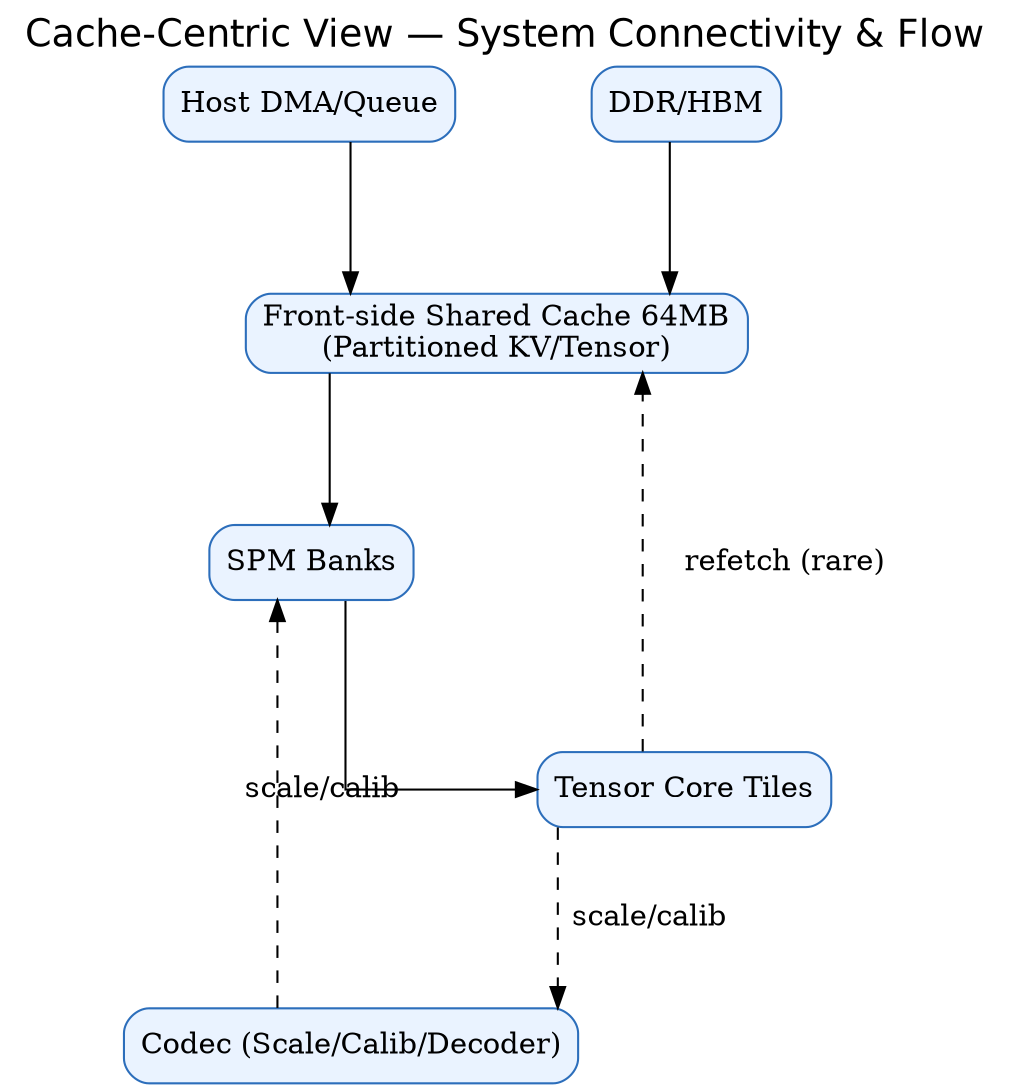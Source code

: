 digraph CACHE_CENTRIC_SYS {
  label="Cache-Centric View — System Connectivity & Flow"; labelloc="t"; fontsize=18;
  rankdir=TB; splines=ortho; nodesep=0.9; ranksep=1.0; fontname="Helvetica";
  node[shape=box,style="rounded,filled",fillcolor="#EAF3FF",color="#2C6EBB"];

  cache[label="Front-side Shared Cache 64MB\n(Partitioned KV/Tensor)"];
  host[label="Host DMA/Queue"]; dram[label="DDR/HBM"]; 
  spm[label="SPM Banks"]; tiles[label="Tensor Core Tiles"]; codec[label="Codec (Scale/Calib/Decoder)"];

  {host dram} -> cache;
  cache -> spm -> tiles;
  tiles -> cache [style=dashed,label="refetch (rare)"];
  tiles -> codec -> spm [style=dashed,label="scale/calib"];
}